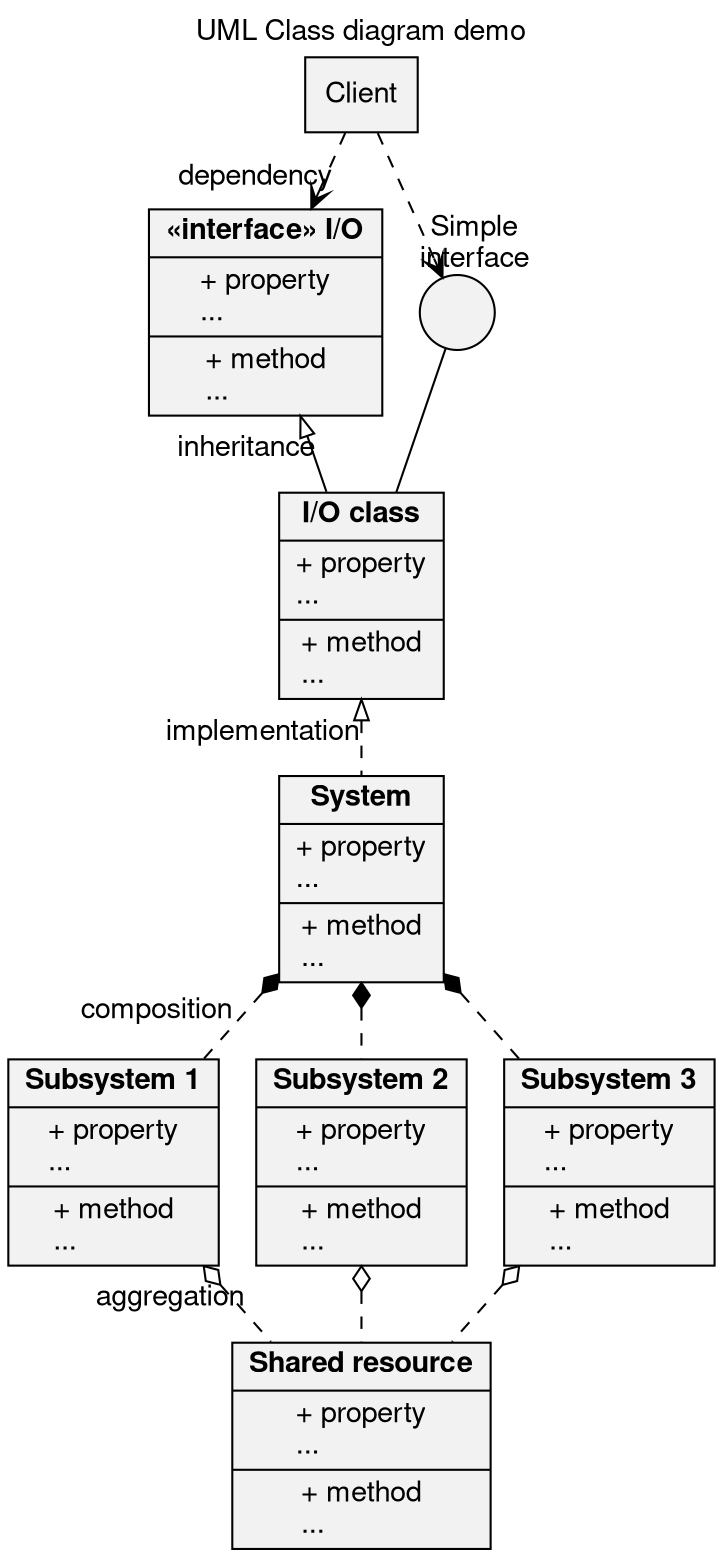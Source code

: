 digraph UML_Class_diagram {
	fontname="Helvetica,Arial,sans-serif"
	node [fontname="Helvetica,Arial,sans-serif"]
	edge [fontname="Helvetica,Arial,sans-serif"]
	labelloc="t"
	label="UML Class diagram demo"
	graph [splines=false]

	node [shape=record style=filled fillcolor=gray95]

	edge [arrowhead=vee style=dashed]
	Client -> Interface1 [xlabel=dependency]
	Client -> Interface2

	edge [dir=back arrowtail=empty style=""]
	Interface1 -> Class1 [xlabel=inheritance]
	Interface2 -> Class1 [dir=none]
	Interface2 [label="" xlabel="Simple\ninterface" shape=circle]

	Interface1[label = <{<b>«interface» I/O</b> | + property<br align="left"/>...<br align="left"/>|+ method<br align="left"/>...<br align="left"/>}>]
	Class1[label = <{<b>I/O class</b> | + property<br align="left"/>...<br align="left"/>|+ method<br align="left"/>...<br align="left"/>}>]
	edge [dir=back arrowtail=empty style=dashed]
	Class1 -> System_1 [xlabel=implementation]
	System_1 [label = <{<b>System</b> | + property<br align="left"/>...<br align="left"/>|+ method<br align="left"/>...<br align="left"/>}>]
	"Shared resource" [label = <{<b>Shared resource</b> | + property<br align="left"/>...<br align="left"/>|+ method<br align="left"/>...<br align="left"/>}>]

	edge [dir=back arrowtail=diamond]
	"System_1" -> Subsystem_1 [xlabel="composition"]
	Subsystem_1[label = <{<b>Subsystem 1</b> | + property<br align="left"/>...<br align="left"/>|+ method<br align="left"/>...<br align="left"/>}>]
	Subsystem_2[label = <{<b>Subsystem 2</b> | + property<br align="left"/>...<br align="left"/>|+ method<br align="left"/>...<br align="left"/>}>]
	Subsystem_3[label = <{<b>Subsystem 3</b> | + property<br align="left"/>...<br align="left"/>|+ method<br align="left"/>...<br align="left"/>}>]
	"System_1" -> Subsystem_2
	"System_1" -> Subsystem_3

	edge [xdir=back arrowtail=odiamond]
	Subsystem_1 -> "Shared resource" [xlabel=aggregation]
	{Subsystem_2 Subsystem_3 } -> "Shared resource"
}